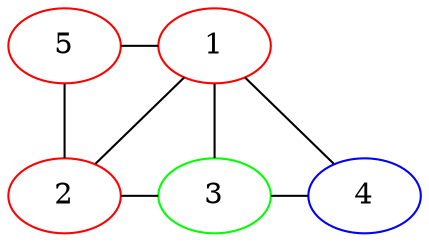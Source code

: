 graph g{
1 [color=red];
2 [color=red];
3 [color=green];
4 [color=blue];
5 [color=red];
 {rank = same; 1 5} 
 {rank = same; 2 3 4} 
1 -- 2 -- 5 -- 1;
1 -- 3;
1 -- 4;
2 -- 3 -- 4;
}

